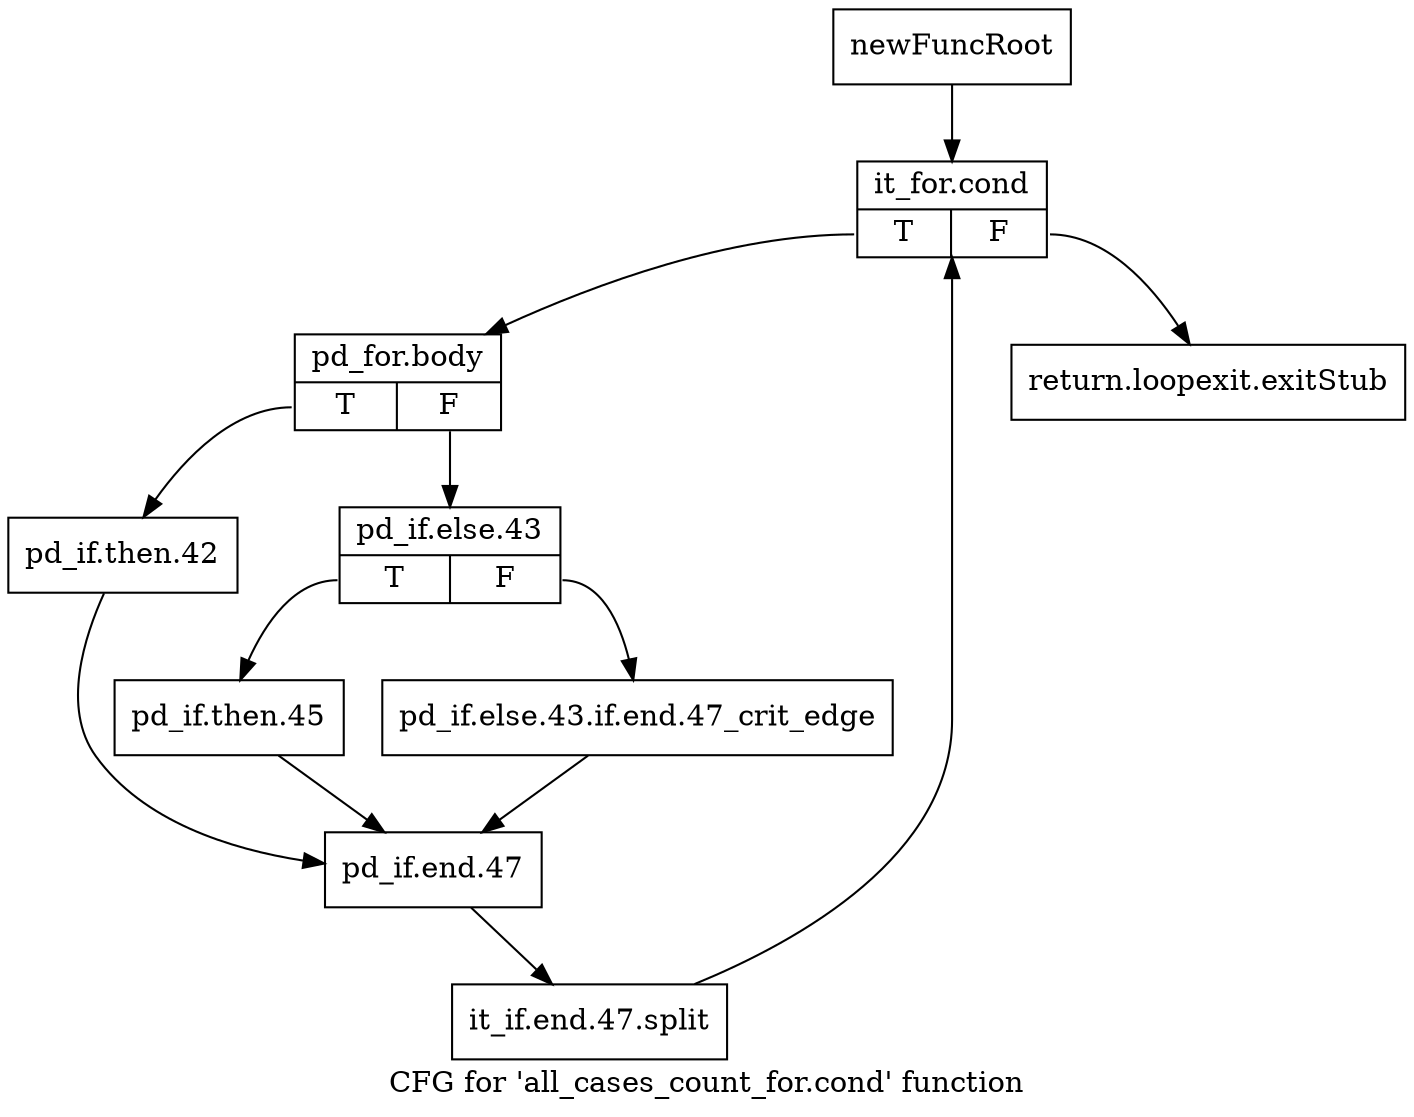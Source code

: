 digraph "CFG for 'all_cases_count_for.cond' function" {
	label="CFG for 'all_cases_count_for.cond' function";

	Node0xc3d1b40 [shape=record,label="{newFuncRoot}"];
	Node0xc3d1b40 -> Node0xc3d1be0;
	Node0xc3d1b90 [shape=record,label="{return.loopexit.exitStub}"];
	Node0xc3d1be0 [shape=record,label="{it_for.cond|{<s0>T|<s1>F}}"];
	Node0xc3d1be0:s0 -> Node0xc3d1c30;
	Node0xc3d1be0:s1 -> Node0xc3d1b90;
	Node0xc3d1c30 [shape=record,label="{pd_for.body|{<s0>T|<s1>F}}"];
	Node0xc3d1c30:s0 -> Node0xc3d2170;
	Node0xc3d1c30:s1 -> Node0xc3d2080;
	Node0xc3d2080 [shape=record,label="{pd_if.else.43|{<s0>T|<s1>F}}"];
	Node0xc3d2080:s0 -> Node0xc3d2120;
	Node0xc3d2080:s1 -> Node0xc3d20d0;
	Node0xc3d20d0 [shape=record,label="{pd_if.else.43.if.end.47_crit_edge}"];
	Node0xc3d20d0 -> Node0xc3d21c0;
	Node0xc3d2120 [shape=record,label="{pd_if.then.45}"];
	Node0xc3d2120 -> Node0xc3d21c0;
	Node0xc3d2170 [shape=record,label="{pd_if.then.42}"];
	Node0xc3d2170 -> Node0xc3d21c0;
	Node0xc3d21c0 [shape=record,label="{pd_if.end.47}"];
	Node0xc3d21c0 -> Node0xfd48e90;
	Node0xfd48e90 [shape=record,label="{it_if.end.47.split}"];
	Node0xfd48e90 -> Node0xc3d1be0;
}
